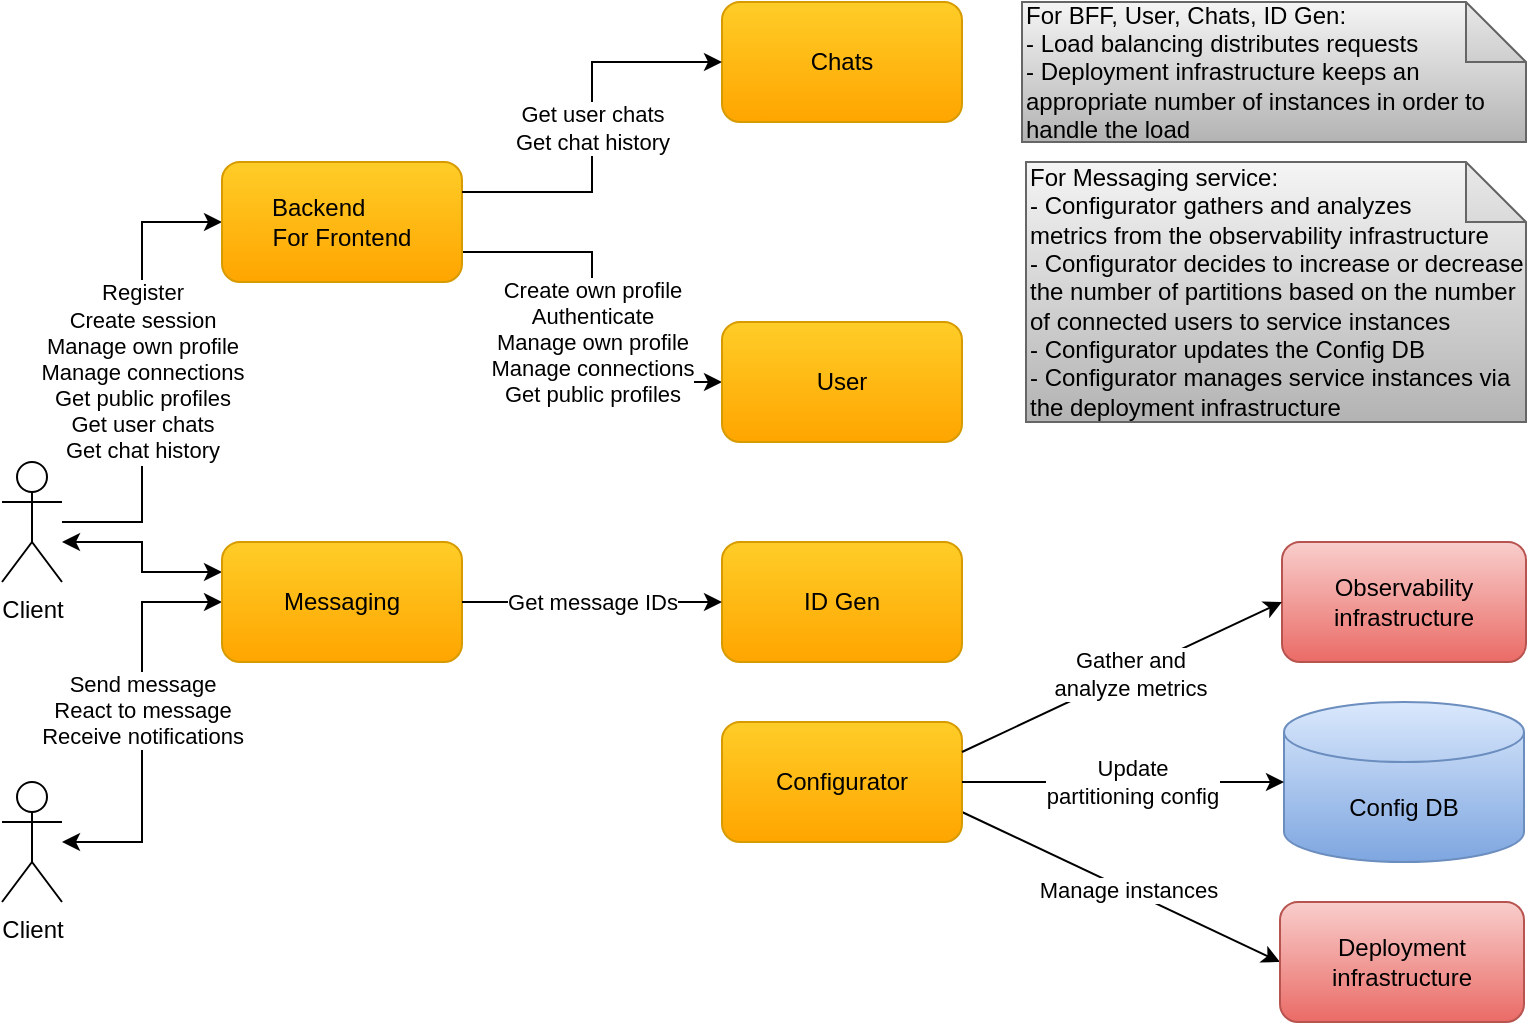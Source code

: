 <mxfile version="22.1.2" type="device">
  <diagram id="G4t1x3i_cumIOjZ8GDXV" name="Page-1">
    <mxGraphModel dx="2020" dy="1203" grid="1" gridSize="10" guides="1" tooltips="1" connect="1" arrows="1" fold="1" page="1" pageScale="1" pageWidth="850" pageHeight="1100" math="0" shadow="0">
      <root>
        <mxCell id="0" />
        <mxCell id="1" parent="0" />
        <mxCell id="d0rf5hO-lCL4Q1tjQsr9-38" value="Manage instances" style="rounded=0;orthogonalLoop=1;jettySize=auto;html=1;entryX=1;entryY=0.75;entryDx=0;entryDy=0;startArrow=classic;startFill=1;endArrow=none;endFill=0;exitX=0;exitY=0.5;exitDx=0;exitDy=0;" parent="1" source="zAgNuWyr5u-YzhFzlj54-1" target="d0rf5hO-lCL4Q1tjQsr9-13" edge="1">
          <mxGeometry x="-0.048" relative="1" as="geometry">
            <mxPoint as="offset" />
          </mxGeometry>
        </mxCell>
        <mxCell id="zAgNuWyr5u-YzhFzlj54-1" value="Deployment infrastructure" style="rounded=1;whiteSpace=wrap;html=1;gradientColor=#ea6b66;fillColor=#f8cecc;strokeColor=#b85450;" parent="1" vertex="1">
          <mxGeometry x="679" y="490" width="122" height="60" as="geometry" />
        </mxCell>
        <mxCell id="zAgNuWyr5u-YzhFzlj54-6" value="&lt;div&gt;&lt;span&gt;For Messaging&amp;nbsp;&lt;/span&gt;&lt;span&gt;service:&lt;/span&gt;&lt;/div&gt;&lt;div&gt;&lt;span&gt;- Configurator gathers and analyzes&lt;/span&gt;&lt;/div&gt;&lt;div&gt;&lt;span style=&quot;background-color: initial;&quot;&gt;metrics from the observability infrastructure&lt;/span&gt;&lt;/div&gt;&lt;div&gt;&lt;span style=&quot;background-color: initial;&quot;&gt;- Configurator decides to increase or decrease the number of partitions based on the number of connected users to service instances&lt;/span&gt;&lt;br&gt;&lt;/div&gt;&lt;div&gt;&lt;span style=&quot;background-color: initial;&quot;&gt;- Configurator updates the Config DB&lt;/span&gt;&lt;/div&gt;&lt;div&gt;&lt;span&gt;- Configurator manages service instances via the deployment infrastructure&lt;/span&gt;&lt;/div&gt;" style="shape=note;whiteSpace=wrap;html=1;backgroundOutline=1;darkOpacity=0.05;align=left;gradientColor=#b3b3b3;fillColor=#f5f5f5;strokeColor=#666666;" parent="1" vertex="1">
          <mxGeometry x="552" y="120" width="250" height="130" as="geometry" />
        </mxCell>
        <mxCell id="BohTrpbPn-4vs-TpyyZk-1" value="Register&lt;br style=&quot;border-color: var(--border-color);&quot;&gt;Create session&lt;br style=&quot;border-color: var(--border-color);&quot;&gt;Manage own&amp;nbsp;profile&lt;br style=&quot;border-color: var(--border-color);&quot;&gt;Manage connections&lt;br style=&quot;border-color: var(--border-color);&quot;&gt;Get public profiles&lt;br style=&quot;border-color: var(--border-color);&quot;&gt;Get user chats&lt;br style=&quot;border-color: var(--border-color);&quot;&gt;Get chat history" style="edgeStyle=orthogonalEdgeStyle;rounded=0;orthogonalLoop=1;jettySize=auto;html=1;entryX=0;entryY=0.5;entryDx=0;entryDy=0;" edge="1" parent="1" source="d0rf5hO-lCL4Q1tjQsr9-3" target="d0rf5hO-lCL4Q1tjQsr9-20">
          <mxGeometry relative="1" as="geometry" />
        </mxCell>
        <mxCell id="BohTrpbPn-4vs-TpyyZk-2" style="edgeStyle=orthogonalEdgeStyle;rounded=0;orthogonalLoop=1;jettySize=auto;html=1;entryX=0;entryY=0.25;entryDx=0;entryDy=0;startArrow=classic;startFill=1;" edge="1" parent="1" source="d0rf5hO-lCL4Q1tjQsr9-3" target="d0rf5hO-lCL4Q1tjQsr9-7">
          <mxGeometry relative="1" as="geometry">
            <Array as="points">
              <mxPoint x="110" y="310" />
              <mxPoint x="110" y="325" />
            </Array>
          </mxGeometry>
        </mxCell>
        <mxCell id="d0rf5hO-lCL4Q1tjQsr9-3" value="Client" style="shape=umlActor;verticalLabelPosition=bottom;verticalAlign=top;html=1;outlineConnect=0;" parent="1" vertex="1">
          <mxGeometry x="40" y="270" width="30" height="60" as="geometry" />
        </mxCell>
        <mxCell id="d0rf5hO-lCL4Q1tjQsr9-4" value="Send message&lt;br&gt;React to message&lt;br&gt;Receive notifications" style="edgeStyle=orthogonalEdgeStyle;rounded=0;orthogonalLoop=1;jettySize=auto;html=1;entryX=0;entryY=0.5;entryDx=0;entryDy=0;startArrow=classic;startFill=1;" parent="1" source="d0rf5hO-lCL4Q1tjQsr9-5" target="d0rf5hO-lCL4Q1tjQsr9-7" edge="1">
          <mxGeometry x="0.059" relative="1" as="geometry">
            <mxPoint as="offset" />
            <Array as="points">
              <mxPoint x="110" y="460" />
              <mxPoint x="110" y="340" />
            </Array>
          </mxGeometry>
        </mxCell>
        <mxCell id="d0rf5hO-lCL4Q1tjQsr9-5" value="Client" style="shape=umlActor;verticalLabelPosition=bottom;verticalAlign=top;html=1;outlineConnect=0;" parent="1" vertex="1">
          <mxGeometry x="40" y="430" width="30" height="60" as="geometry" />
        </mxCell>
        <mxCell id="d0rf5hO-lCL4Q1tjQsr9-7" value="&lt;font style=&quot;font-size: 12px&quot;&gt;Messaging&lt;/font&gt;" style="rounded=1;whiteSpace=wrap;html=1;gradientColor=#ffa500;fillColor=#ffcd28;strokeColor=#d79b00;" parent="1" vertex="1">
          <mxGeometry x="150" y="310" width="120" height="60" as="geometry" />
        </mxCell>
        <mxCell id="d0rf5hO-lCL4Q1tjQsr9-13" value="Configurator" style="rounded=1;whiteSpace=wrap;html=1;gradientColor=#ffa500;fillColor=#ffcd28;strokeColor=#d79b00;" parent="1" vertex="1">
          <mxGeometry x="400" y="400" width="120" height="60" as="geometry" />
        </mxCell>
        <mxCell id="d0rf5hO-lCL4Q1tjQsr9-16" value="&lt;font style=&quot;font-size: 12px&quot;&gt;ID Gen&lt;/font&gt;" style="rounded=1;whiteSpace=wrap;html=1;gradientColor=#ffa500;fillColor=#ffcd28;strokeColor=#d79b00;" parent="1" vertex="1">
          <mxGeometry x="400" y="310" width="120" height="60" as="geometry" />
        </mxCell>
        <mxCell id="d0rf5hO-lCL4Q1tjQsr9-17" value="Get message IDs" style="endArrow=classic;html=1;exitX=1;exitY=0.5;exitDx=0;exitDy=0;entryX=0;entryY=0.5;entryDx=0;entryDy=0;" parent="1" source="d0rf5hO-lCL4Q1tjQsr9-7" target="d0rf5hO-lCL4Q1tjQsr9-16" edge="1">
          <mxGeometry width="50" height="50" relative="1" as="geometry">
            <mxPoint x="530" y="85" as="sourcePoint" />
            <mxPoint x="290" y="275" as="targetPoint" />
            <mxPoint as="offset" />
          </mxGeometry>
        </mxCell>
        <mxCell id="QSnCtZxuHhLnOK5eIwUb-2" value="Create own profile&lt;br style=&quot;border-color: var(--border-color);&quot;&gt;Authenticate&lt;br style=&quot;border-color: var(--border-color);&quot;&gt;Manage own profile&lt;br style=&quot;border-color: var(--border-color);&quot;&gt;Manage connections&lt;br style=&quot;border-color: var(--border-color);&quot;&gt;Get public profiles" style="rounded=0;orthogonalLoop=1;jettySize=auto;html=1;entryX=0;entryY=0.5;entryDx=0;entryDy=0;edgeStyle=orthogonalEdgeStyle;exitX=1;exitY=0.75;exitDx=0;exitDy=0;" parent="1" source="d0rf5hO-lCL4Q1tjQsr9-20" target="QSnCtZxuHhLnOK5eIwUb-1" edge="1">
          <mxGeometry x="0.128" relative="1" as="geometry">
            <mxPoint x="250" y="260" as="sourcePoint" />
            <mxPoint as="offset" />
          </mxGeometry>
        </mxCell>
        <mxCell id="d0rf5hO-lCL4Q1tjQsr9-20" value="&lt;font style=&quot;font-size: 12px&quot;&gt;Backend&amp;nbsp; &amp;nbsp; &amp;nbsp; &amp;nbsp;&lt;br&gt;For Frontend&lt;/font&gt;" style="rounded=1;whiteSpace=wrap;html=1;gradientColor=#ffa500;fillColor=#ffcd28;strokeColor=#d79b00;" parent="1" vertex="1">
          <mxGeometry x="150" y="120" width="120" height="60" as="geometry" />
        </mxCell>
        <mxCell id="d0rf5hO-lCL4Q1tjQsr9-23" value="&lt;font style=&quot;font-size: 12px&quot;&gt;Chats&lt;/font&gt;" style="rounded=1;whiteSpace=wrap;html=1;gradientColor=#ffa500;fillColor=#ffcd28;strokeColor=#d79b00;" parent="1" vertex="1">
          <mxGeometry x="400" y="40" width="120" height="60" as="geometry" />
        </mxCell>
        <mxCell id="d0rf5hO-lCL4Q1tjQsr9-27" value="Get user chats&lt;br&gt;Get chat history" style="endArrow=classic;html=1;entryX=0;entryY=0.5;entryDx=0;entryDy=0;edgeStyle=orthogonalEdgeStyle;rounded=0;exitX=1;exitY=0.25;exitDx=0;exitDy=0;" parent="1" source="d0rf5hO-lCL4Q1tjQsr9-20" target="d0rf5hO-lCL4Q1tjQsr9-23" edge="1">
          <mxGeometry width="50" height="50" relative="1" as="geometry">
            <mxPoint x="260" y="80" as="sourcePoint" />
            <mxPoint x="330" y="100" as="targetPoint" />
            <mxPoint as="offset" />
          </mxGeometry>
        </mxCell>
        <mxCell id="d0rf5hO-lCL4Q1tjQsr9-40" value="&lt;div&gt;&lt;span&gt;For BFF, User, Chats,&amp;nbsp;&lt;/span&gt;&lt;span&gt;ID Gen:&lt;/span&gt;&lt;/div&gt;&lt;div&gt;- Load balancing distributes requests&lt;span&gt;&lt;br&gt;&lt;/span&gt;&lt;/div&gt;&lt;div&gt;&lt;span&gt;- Deployment infrastructure keeps an appropriate number of instances in order to handle the load&lt;/span&gt;&lt;/div&gt;" style="shape=note;whiteSpace=wrap;html=1;backgroundOutline=1;darkOpacity=0.05;align=left;gradientColor=#b3b3b3;fillColor=#f5f5f5;strokeColor=#666666;" parent="1" vertex="1">
          <mxGeometry x="550" y="40" width="252" height="70" as="geometry" />
        </mxCell>
        <mxCell id="QSnCtZxuHhLnOK5eIwUb-1" value="&lt;font style=&quot;font-size: 12px&quot;&gt;User&lt;/font&gt;" style="rounded=1;whiteSpace=wrap;html=1;gradientColor=#ffa500;fillColor=#ffcd28;strokeColor=#d79b00;" parent="1" vertex="1">
          <mxGeometry x="400" y="200" width="120" height="60" as="geometry" />
        </mxCell>
        <mxCell id="uL4ajwm0hJNC71HI4jOS-1" value="Observability infrastructure" style="rounded=1;whiteSpace=wrap;html=1;gradientColor=#ea6b66;fillColor=#f8cecc;strokeColor=#b85450;" parent="1" vertex="1">
          <mxGeometry x="680" y="310" width="122" height="60" as="geometry" />
        </mxCell>
        <mxCell id="uL4ajwm0hJNC71HI4jOS-2" value="Gather and&lt;br&gt;analyze metrics" style="rounded=0;orthogonalLoop=1;jettySize=auto;html=1;entryX=1;entryY=0.25;entryDx=0;entryDy=0;startArrow=classic;startFill=1;endArrow=none;endFill=0;exitX=0;exitY=0.5;exitDx=0;exitDy=0;" parent="1" source="uL4ajwm0hJNC71HI4jOS-1" target="d0rf5hO-lCL4Q1tjQsr9-13" edge="1">
          <mxGeometry x="-0.048" relative="1" as="geometry">
            <mxPoint as="offset" />
            <mxPoint x="690" y="430" as="sourcePoint" />
            <mxPoint x="530" y="430" as="targetPoint" />
          </mxGeometry>
        </mxCell>
        <mxCell id="uL4ajwm0hJNC71HI4jOS-3" value="Config DB" style="shape=cylinder3;whiteSpace=wrap;html=1;boundedLbl=1;backgroundOutline=1;size=15;gradientColor=#7ea6e0;fillColor=#dae8fc;strokeColor=#6c8ebf;" parent="1" vertex="1">
          <mxGeometry x="681" y="390" width="120" height="80" as="geometry" />
        </mxCell>
        <mxCell id="uL4ajwm0hJNC71HI4jOS-6" value="Update&lt;br&gt;partitioning config" style="rounded=0;orthogonalLoop=1;jettySize=auto;html=1;entryX=1;entryY=0.5;entryDx=0;entryDy=0;startArrow=classic;startFill=1;endArrow=none;endFill=0;" parent="1" source="uL4ajwm0hJNC71HI4jOS-3" target="d0rf5hO-lCL4Q1tjQsr9-13" edge="1">
          <mxGeometry x="-0.048" relative="1" as="geometry">
            <mxPoint as="offset" />
            <mxPoint x="689" y="530" as="sourcePoint" />
            <mxPoint x="530" y="455" as="targetPoint" />
          </mxGeometry>
        </mxCell>
      </root>
    </mxGraphModel>
  </diagram>
</mxfile>
